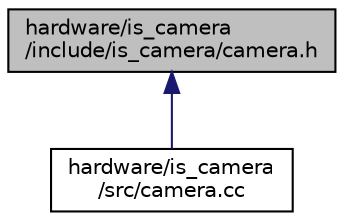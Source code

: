digraph "hardware/is_camera/include/is_camera/camera.h"
{
 // LATEX_PDF_SIZE
  edge [fontname="Helvetica",fontsize="10",labelfontname="Helvetica",labelfontsize="10"];
  node [fontname="Helvetica",fontsize="10",shape=record];
  Node1 [label="hardware/is_camera\l/include/is_camera/camera.h",height=0.2,width=0.4,color="black", fillcolor="grey75", style="filled", fontcolor="black",tooltip=" "];
  Node1 -> Node2 [dir="back",color="midnightblue",fontsize="10",style="solid",fontname="Helvetica"];
  Node2 [label="hardware/is_camera\l/src/camera.cc",height=0.2,width=0.4,color="black", fillcolor="white", style="filled",URL="$camera_8cc.html",tooltip=" "];
}
